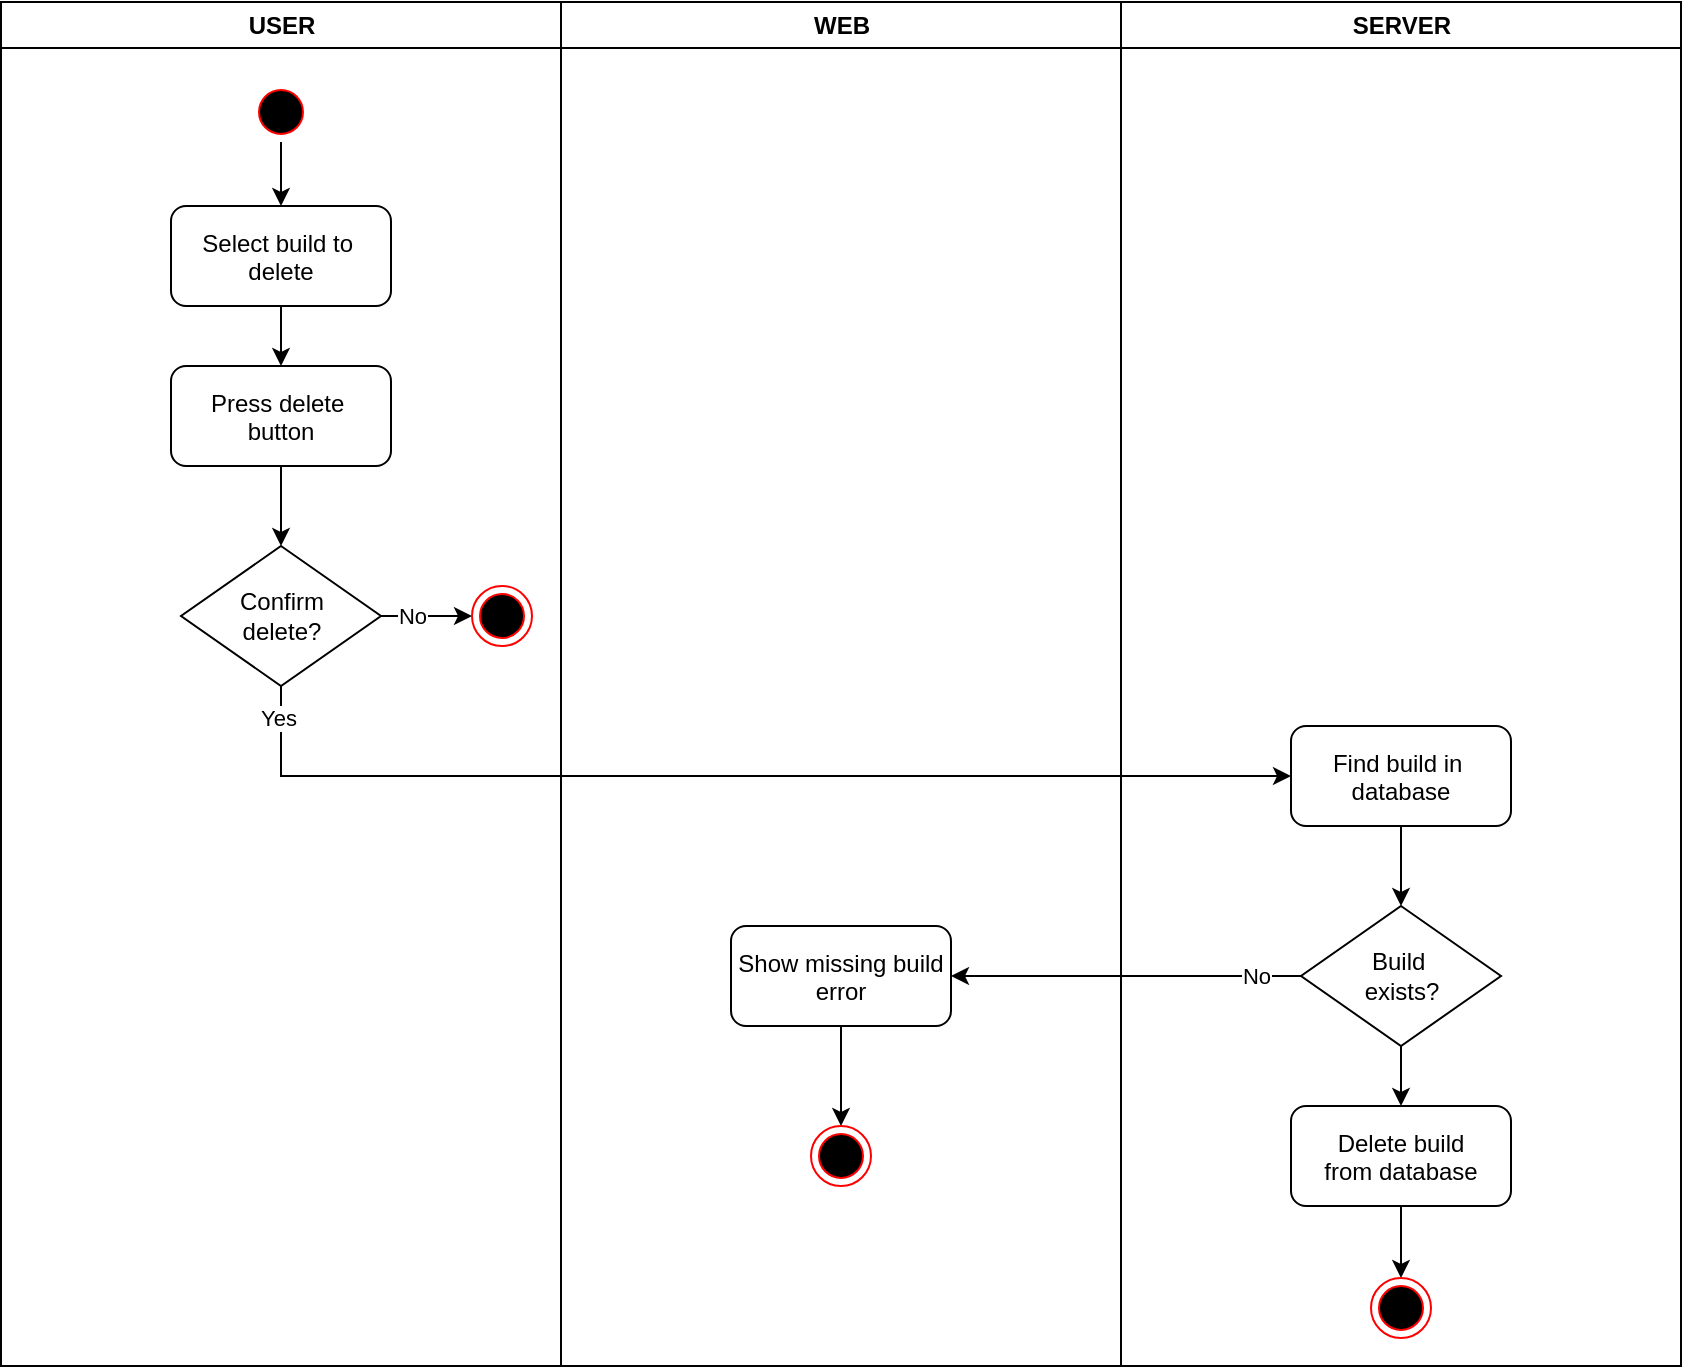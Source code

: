 <mxfile version="24.7.5">
  <diagram name="Page-1" id="e7e014a7-5840-1c2e-5031-d8a46d1fe8dd">
    <mxGraphModel dx="1702" dy="776" grid="1" gridSize="10" guides="1" tooltips="1" connect="1" arrows="1" fold="1" page="1" pageScale="1" pageWidth="1169" pageHeight="826" background="none" math="0" shadow="0">
      <root>
        <mxCell id="0" />
        <mxCell id="1" parent="0" />
        <mxCell id="DasIFSX_lbMMzxSdeQGG-89" value="USER" style="swimlane;whiteSpace=wrap" vertex="1" parent="1">
          <mxGeometry x="474.5" y="158" width="280" height="682" as="geometry" />
        </mxCell>
        <mxCell id="DasIFSX_lbMMzxSdeQGG-90" style="edgeStyle=orthogonalEdgeStyle;rounded=0;orthogonalLoop=1;jettySize=auto;html=1;" edge="1" parent="DasIFSX_lbMMzxSdeQGG-89" source="DasIFSX_lbMMzxSdeQGG-91" target="DasIFSX_lbMMzxSdeQGG-93">
          <mxGeometry relative="1" as="geometry" />
        </mxCell>
        <mxCell id="DasIFSX_lbMMzxSdeQGG-91" value="" style="ellipse;shape=startState;fillColor=#000000;strokeColor=#ff0000;" vertex="1" parent="DasIFSX_lbMMzxSdeQGG-89">
          <mxGeometry x="125" y="40" width="30" height="30" as="geometry" />
        </mxCell>
        <mxCell id="DasIFSX_lbMMzxSdeQGG-138" style="edgeStyle=orthogonalEdgeStyle;rounded=0;orthogonalLoop=1;jettySize=auto;html=1;" edge="1" parent="DasIFSX_lbMMzxSdeQGG-89" source="DasIFSX_lbMMzxSdeQGG-93" target="DasIFSX_lbMMzxSdeQGG-137">
          <mxGeometry relative="1" as="geometry" />
        </mxCell>
        <mxCell id="DasIFSX_lbMMzxSdeQGG-93" value="Select build to &#xa;delete" style="rounded=1;" vertex="1" parent="DasIFSX_lbMMzxSdeQGG-89">
          <mxGeometry x="85" y="102" width="110" height="50" as="geometry" />
        </mxCell>
        <mxCell id="DasIFSX_lbMMzxSdeQGG-94" style="edgeStyle=orthogonalEdgeStyle;rounded=0;orthogonalLoop=1;jettySize=auto;html=1;" edge="1" parent="DasIFSX_lbMMzxSdeQGG-89" source="DasIFSX_lbMMzxSdeQGG-95">
          <mxGeometry relative="1" as="geometry">
            <mxPoint x="140" y="412" as="targetPoint" />
          </mxGeometry>
        </mxCell>
        <mxCell id="DasIFSX_lbMMzxSdeQGG-96" style="edgeStyle=orthogonalEdgeStyle;rounded=0;orthogonalLoop=1;jettySize=auto;html=1;" edge="1" parent="DasIFSX_lbMMzxSdeQGG-89" source="DasIFSX_lbMMzxSdeQGG-97">
          <mxGeometry relative="1" as="geometry">
            <mxPoint x="140" y="482" as="targetPoint" />
          </mxGeometry>
        </mxCell>
        <mxCell id="DasIFSX_lbMMzxSdeQGG-141" style="edgeStyle=orthogonalEdgeStyle;rounded=0;orthogonalLoop=1;jettySize=auto;html=1;" edge="1" parent="DasIFSX_lbMMzxSdeQGG-89" source="DasIFSX_lbMMzxSdeQGG-101" target="DasIFSX_lbMMzxSdeQGG-140">
          <mxGeometry relative="1" as="geometry" />
        </mxCell>
        <mxCell id="DasIFSX_lbMMzxSdeQGG-142" value="No" style="edgeLabel;html=1;align=center;verticalAlign=middle;resizable=0;points=[];" vertex="1" connectable="0" parent="DasIFSX_lbMMzxSdeQGG-141">
          <mxGeometry x="-0.349" relative="1" as="geometry">
            <mxPoint as="offset" />
          </mxGeometry>
        </mxCell>
        <mxCell id="DasIFSX_lbMMzxSdeQGG-101" value="Confirm&lt;div&gt;delete?&lt;/div&gt;" style="rhombus;whiteSpace=wrap;html=1;" vertex="1" parent="DasIFSX_lbMMzxSdeQGG-89">
          <mxGeometry x="90" y="272" width="100" height="70" as="geometry" />
        </mxCell>
        <mxCell id="DasIFSX_lbMMzxSdeQGG-139" style="edgeStyle=orthogonalEdgeStyle;rounded=0;orthogonalLoop=1;jettySize=auto;html=1;" edge="1" parent="DasIFSX_lbMMzxSdeQGG-89" source="DasIFSX_lbMMzxSdeQGG-137" target="DasIFSX_lbMMzxSdeQGG-101">
          <mxGeometry relative="1" as="geometry" />
        </mxCell>
        <mxCell id="DasIFSX_lbMMzxSdeQGG-137" value="Press delete &#xa;button" style="rounded=1;" vertex="1" parent="DasIFSX_lbMMzxSdeQGG-89">
          <mxGeometry x="85" y="182" width="110" height="50" as="geometry" />
        </mxCell>
        <mxCell id="DasIFSX_lbMMzxSdeQGG-140" value="" style="ellipse;html=1;shape=endState;fillColor=#000000;strokeColor=#ff0000;" vertex="1" parent="DasIFSX_lbMMzxSdeQGG-89">
          <mxGeometry x="235.5" y="292" width="30" height="30" as="geometry" />
        </mxCell>
        <mxCell id="DasIFSX_lbMMzxSdeQGG-102" value="WEB" style="swimlane;whiteSpace=wrap" vertex="1" parent="1">
          <mxGeometry x="754.5" y="158" width="280" height="682" as="geometry" />
        </mxCell>
        <mxCell id="DasIFSX_lbMMzxSdeQGG-151" style="edgeStyle=orthogonalEdgeStyle;rounded=0;orthogonalLoop=1;jettySize=auto;html=1;" edge="1" parent="DasIFSX_lbMMzxSdeQGG-102" source="DasIFSX_lbMMzxSdeQGG-148" target="DasIFSX_lbMMzxSdeQGG-150">
          <mxGeometry relative="1" as="geometry" />
        </mxCell>
        <mxCell id="DasIFSX_lbMMzxSdeQGG-148" value="Show missing build&#xa;error" style="rounded=1;" vertex="1" parent="DasIFSX_lbMMzxSdeQGG-102">
          <mxGeometry x="85" y="462" width="110" height="50" as="geometry" />
        </mxCell>
        <mxCell id="DasIFSX_lbMMzxSdeQGG-150" value="" style="ellipse;html=1;shape=endState;fillColor=#000000;strokeColor=#ff0000;" vertex="1" parent="DasIFSX_lbMMzxSdeQGG-102">
          <mxGeometry x="125" y="562" width="30" height="30" as="geometry" />
        </mxCell>
        <mxCell id="DasIFSX_lbMMzxSdeQGG-108" value="SERVER" style="swimlane;whiteSpace=wrap;startSize=23;" vertex="1" parent="1">
          <mxGeometry x="1034.5" y="158" width="280" height="682" as="geometry" />
        </mxCell>
        <mxCell id="DasIFSX_lbMMzxSdeQGG-147" style="edgeStyle=orthogonalEdgeStyle;rounded=0;orthogonalLoop=1;jettySize=auto;html=1;" edge="1" parent="DasIFSX_lbMMzxSdeQGG-108" source="DasIFSX_lbMMzxSdeQGG-143" target="DasIFSX_lbMMzxSdeQGG-146">
          <mxGeometry relative="1" as="geometry" />
        </mxCell>
        <mxCell id="DasIFSX_lbMMzxSdeQGG-143" value="Find build in &#xa;database" style="rounded=1;" vertex="1" parent="DasIFSX_lbMMzxSdeQGG-108">
          <mxGeometry x="85" y="362" width="110" height="50" as="geometry" />
        </mxCell>
        <mxCell id="DasIFSX_lbMMzxSdeQGG-155" style="edgeStyle=orthogonalEdgeStyle;rounded=0;orthogonalLoop=1;jettySize=auto;html=1;" edge="1" parent="DasIFSX_lbMMzxSdeQGG-108" source="DasIFSX_lbMMzxSdeQGG-146" target="DasIFSX_lbMMzxSdeQGG-154">
          <mxGeometry relative="1" as="geometry" />
        </mxCell>
        <mxCell id="DasIFSX_lbMMzxSdeQGG-146" value="Build&amp;nbsp;&lt;div&gt;exists?&lt;/div&gt;" style="rhombus;whiteSpace=wrap;html=1;" vertex="1" parent="DasIFSX_lbMMzxSdeQGG-108">
          <mxGeometry x="90" y="452" width="100" height="70" as="geometry" />
        </mxCell>
        <mxCell id="DasIFSX_lbMMzxSdeQGG-157" style="edgeStyle=orthogonalEdgeStyle;rounded=0;orthogonalLoop=1;jettySize=auto;html=1;" edge="1" parent="DasIFSX_lbMMzxSdeQGG-108" source="DasIFSX_lbMMzxSdeQGG-154" target="DasIFSX_lbMMzxSdeQGG-156">
          <mxGeometry relative="1" as="geometry" />
        </mxCell>
        <mxCell id="DasIFSX_lbMMzxSdeQGG-154" value="Delete build&#xa;from database" style="rounded=1;" vertex="1" parent="DasIFSX_lbMMzxSdeQGG-108">
          <mxGeometry x="85" y="552" width="110" height="50" as="geometry" />
        </mxCell>
        <mxCell id="DasIFSX_lbMMzxSdeQGG-156" value="" style="ellipse;html=1;shape=endState;fillColor=#000000;strokeColor=#ff0000;" vertex="1" parent="DasIFSX_lbMMzxSdeQGG-108">
          <mxGeometry x="125" y="638" width="30" height="30" as="geometry" />
        </mxCell>
        <mxCell id="DasIFSX_lbMMzxSdeQGG-144" style="edgeStyle=orthogonalEdgeStyle;rounded=0;orthogonalLoop=1;jettySize=auto;html=1;entryX=0;entryY=0.5;entryDx=0;entryDy=0;exitX=0.5;exitY=1;exitDx=0;exitDy=0;" edge="1" parent="1" source="DasIFSX_lbMMzxSdeQGG-101" target="DasIFSX_lbMMzxSdeQGG-143">
          <mxGeometry relative="1" as="geometry" />
        </mxCell>
        <mxCell id="DasIFSX_lbMMzxSdeQGG-145" value="Yes" style="edgeLabel;html=1;align=center;verticalAlign=middle;resizable=0;points=[];" vertex="1" connectable="0" parent="DasIFSX_lbMMzxSdeQGG-144">
          <mxGeometry x="-0.944" y="-2" relative="1" as="geometry">
            <mxPoint as="offset" />
          </mxGeometry>
        </mxCell>
        <mxCell id="DasIFSX_lbMMzxSdeQGG-149" style="edgeStyle=orthogonalEdgeStyle;rounded=0;orthogonalLoop=1;jettySize=auto;html=1;" edge="1" parent="1" source="DasIFSX_lbMMzxSdeQGG-146" target="DasIFSX_lbMMzxSdeQGG-148">
          <mxGeometry relative="1" as="geometry" />
        </mxCell>
        <mxCell id="DasIFSX_lbMMzxSdeQGG-153" value="No" style="edgeLabel;html=1;align=center;verticalAlign=middle;resizable=0;points=[];" vertex="1" connectable="0" parent="DasIFSX_lbMMzxSdeQGG-149">
          <mxGeometry x="-0.739" relative="1" as="geometry">
            <mxPoint as="offset" />
          </mxGeometry>
        </mxCell>
      </root>
    </mxGraphModel>
  </diagram>
</mxfile>
